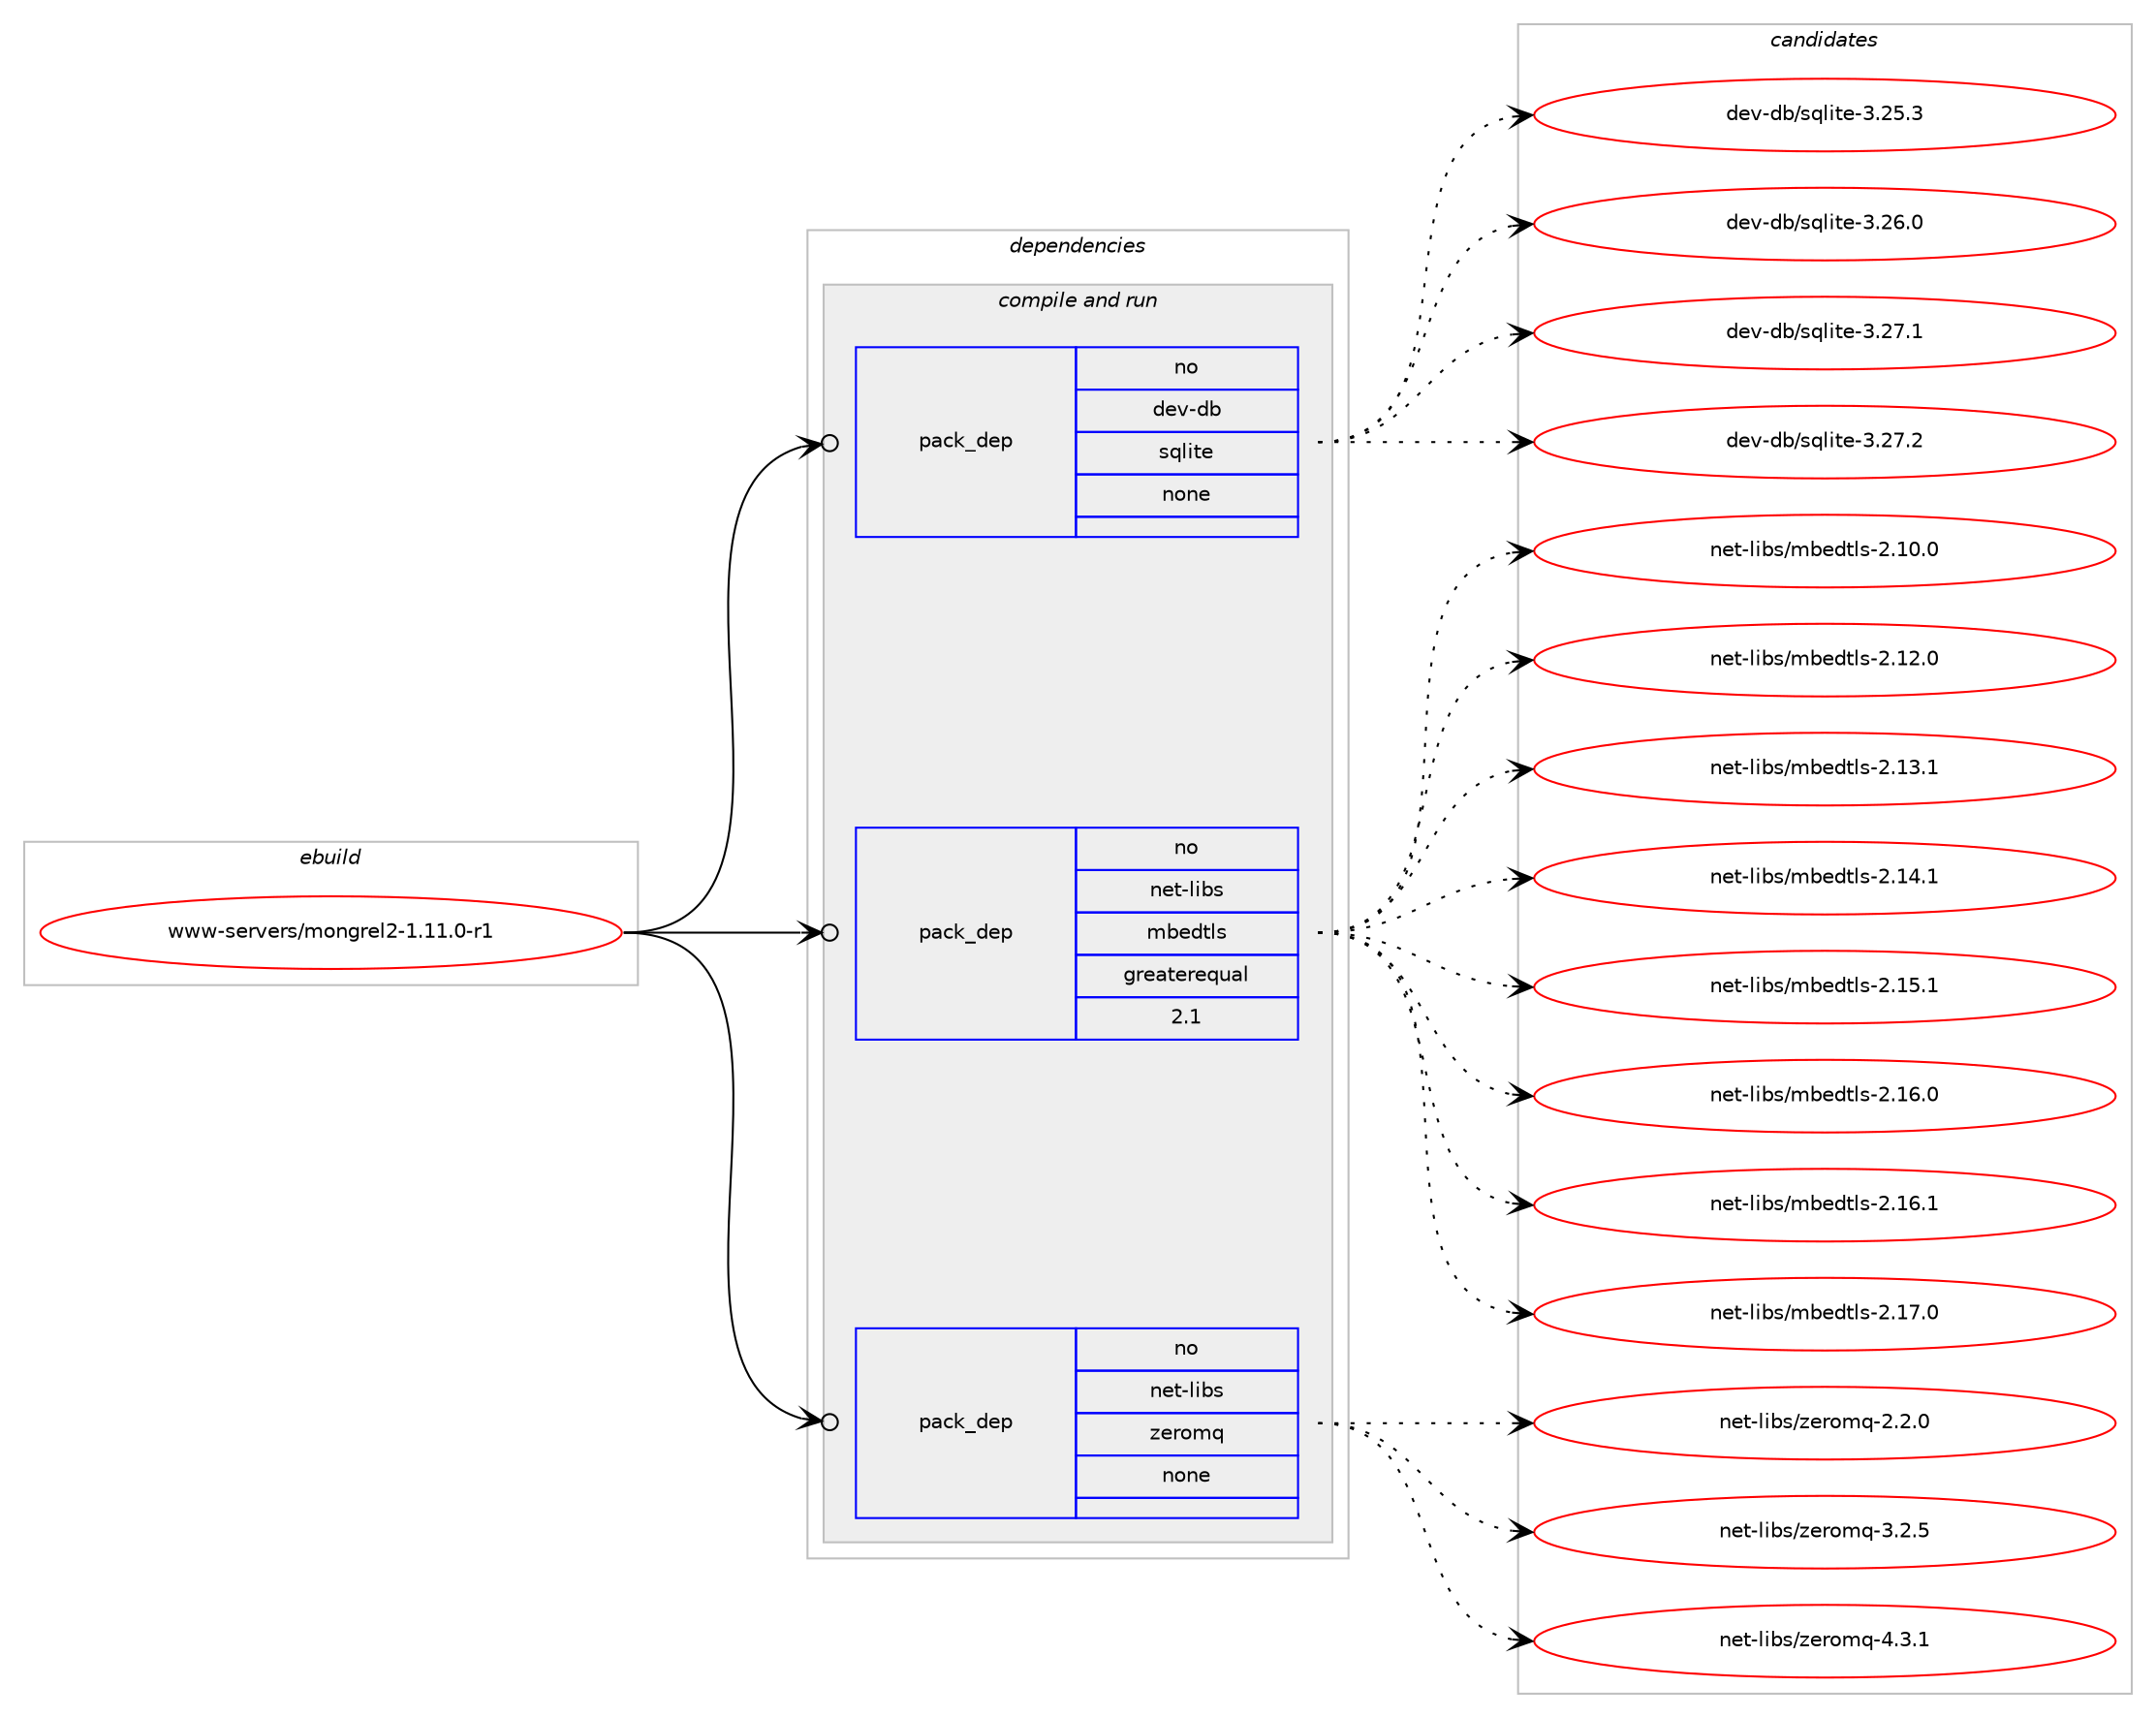 digraph prolog {

# *************
# Graph options
# *************

newrank=true;
concentrate=true;
compound=true;
graph [rankdir=LR,fontname=Helvetica,fontsize=10,ranksep=1.5];#, ranksep=2.5, nodesep=0.2];
edge  [arrowhead=vee];
node  [fontname=Helvetica,fontsize=10];

# **********
# The ebuild
# **********

subgraph cluster_leftcol {
color=gray;
rank=same;
label=<<i>ebuild</i>>;
id [label="www-servers/mongrel2-1.11.0-r1", color=red, width=4, href="../www-servers/mongrel2-1.11.0-r1.svg"];
}

# ****************
# The dependencies
# ****************

subgraph cluster_midcol {
color=gray;
label=<<i>dependencies</i>>;
subgraph cluster_compile {
fillcolor="#eeeeee";
style=filled;
label=<<i>compile</i>>;
}
subgraph cluster_compileandrun {
fillcolor="#eeeeee";
style=filled;
label=<<i>compile and run</i>>;
subgraph pack4848 {
dependency6249 [label=<<TABLE BORDER="0" CELLBORDER="1" CELLSPACING="0" CELLPADDING="4" WIDTH="220"><TR><TD ROWSPAN="6" CELLPADDING="30">pack_dep</TD></TR><TR><TD WIDTH="110">no</TD></TR><TR><TD>dev-db</TD></TR><TR><TD>sqlite</TD></TR><TR><TD>none</TD></TR><TR><TD></TD></TR></TABLE>>, shape=none, color=blue];
}
id:e -> dependency6249:w [weight=20,style="solid",arrowhead="odotvee"];
subgraph pack4849 {
dependency6250 [label=<<TABLE BORDER="0" CELLBORDER="1" CELLSPACING="0" CELLPADDING="4" WIDTH="220"><TR><TD ROWSPAN="6" CELLPADDING="30">pack_dep</TD></TR><TR><TD WIDTH="110">no</TD></TR><TR><TD>net-libs</TD></TR><TR><TD>mbedtls</TD></TR><TR><TD>greaterequal</TD></TR><TR><TD>2.1</TD></TR></TABLE>>, shape=none, color=blue];
}
id:e -> dependency6250:w [weight=20,style="solid",arrowhead="odotvee"];
subgraph pack4850 {
dependency6251 [label=<<TABLE BORDER="0" CELLBORDER="1" CELLSPACING="0" CELLPADDING="4" WIDTH="220"><TR><TD ROWSPAN="6" CELLPADDING="30">pack_dep</TD></TR><TR><TD WIDTH="110">no</TD></TR><TR><TD>net-libs</TD></TR><TR><TD>zeromq</TD></TR><TR><TD>none</TD></TR><TR><TD></TD></TR></TABLE>>, shape=none, color=blue];
}
id:e -> dependency6251:w [weight=20,style="solid",arrowhead="odotvee"];
}
subgraph cluster_run {
fillcolor="#eeeeee";
style=filled;
label=<<i>run</i>>;
}
}

# **************
# The candidates
# **************

subgraph cluster_choices {
rank=same;
color=gray;
label=<<i>candidates</i>>;

subgraph choice4848 {
color=black;
nodesep=1;
choice10010111845100984711511310810511610145514650534651 [label="dev-db/sqlite-3.25.3", color=red, width=4,href="../dev-db/sqlite-3.25.3.svg"];
choice10010111845100984711511310810511610145514650544648 [label="dev-db/sqlite-3.26.0", color=red, width=4,href="../dev-db/sqlite-3.26.0.svg"];
choice10010111845100984711511310810511610145514650554649 [label="dev-db/sqlite-3.27.1", color=red, width=4,href="../dev-db/sqlite-3.27.1.svg"];
choice10010111845100984711511310810511610145514650554650 [label="dev-db/sqlite-3.27.2", color=red, width=4,href="../dev-db/sqlite-3.27.2.svg"];
dependency6249:e -> choice10010111845100984711511310810511610145514650534651:w [style=dotted,weight="100"];
dependency6249:e -> choice10010111845100984711511310810511610145514650544648:w [style=dotted,weight="100"];
dependency6249:e -> choice10010111845100984711511310810511610145514650554649:w [style=dotted,weight="100"];
dependency6249:e -> choice10010111845100984711511310810511610145514650554650:w [style=dotted,weight="100"];
}
subgraph choice4849 {
color=black;
nodesep=1;
choice1101011164510810598115471099810110011610811545504649484648 [label="net-libs/mbedtls-2.10.0", color=red, width=4,href="../net-libs/mbedtls-2.10.0.svg"];
choice1101011164510810598115471099810110011610811545504649504648 [label="net-libs/mbedtls-2.12.0", color=red, width=4,href="../net-libs/mbedtls-2.12.0.svg"];
choice1101011164510810598115471099810110011610811545504649514649 [label="net-libs/mbedtls-2.13.1", color=red, width=4,href="../net-libs/mbedtls-2.13.1.svg"];
choice1101011164510810598115471099810110011610811545504649524649 [label="net-libs/mbedtls-2.14.1", color=red, width=4,href="../net-libs/mbedtls-2.14.1.svg"];
choice1101011164510810598115471099810110011610811545504649534649 [label="net-libs/mbedtls-2.15.1", color=red, width=4,href="../net-libs/mbedtls-2.15.1.svg"];
choice1101011164510810598115471099810110011610811545504649544648 [label="net-libs/mbedtls-2.16.0", color=red, width=4,href="../net-libs/mbedtls-2.16.0.svg"];
choice1101011164510810598115471099810110011610811545504649544649 [label="net-libs/mbedtls-2.16.1", color=red, width=4,href="../net-libs/mbedtls-2.16.1.svg"];
choice1101011164510810598115471099810110011610811545504649554648 [label="net-libs/mbedtls-2.17.0", color=red, width=4,href="../net-libs/mbedtls-2.17.0.svg"];
dependency6250:e -> choice1101011164510810598115471099810110011610811545504649484648:w [style=dotted,weight="100"];
dependency6250:e -> choice1101011164510810598115471099810110011610811545504649504648:w [style=dotted,weight="100"];
dependency6250:e -> choice1101011164510810598115471099810110011610811545504649514649:w [style=dotted,weight="100"];
dependency6250:e -> choice1101011164510810598115471099810110011610811545504649524649:w [style=dotted,weight="100"];
dependency6250:e -> choice1101011164510810598115471099810110011610811545504649534649:w [style=dotted,weight="100"];
dependency6250:e -> choice1101011164510810598115471099810110011610811545504649544648:w [style=dotted,weight="100"];
dependency6250:e -> choice1101011164510810598115471099810110011610811545504649544649:w [style=dotted,weight="100"];
dependency6250:e -> choice1101011164510810598115471099810110011610811545504649554648:w [style=dotted,weight="100"];
}
subgraph choice4850 {
color=black;
nodesep=1;
choice110101116451081059811547122101114111109113455046504648 [label="net-libs/zeromq-2.2.0", color=red, width=4,href="../net-libs/zeromq-2.2.0.svg"];
choice110101116451081059811547122101114111109113455146504653 [label="net-libs/zeromq-3.2.5", color=red, width=4,href="../net-libs/zeromq-3.2.5.svg"];
choice110101116451081059811547122101114111109113455246514649 [label="net-libs/zeromq-4.3.1", color=red, width=4,href="../net-libs/zeromq-4.3.1.svg"];
dependency6251:e -> choice110101116451081059811547122101114111109113455046504648:w [style=dotted,weight="100"];
dependency6251:e -> choice110101116451081059811547122101114111109113455146504653:w [style=dotted,weight="100"];
dependency6251:e -> choice110101116451081059811547122101114111109113455246514649:w [style=dotted,weight="100"];
}
}

}
